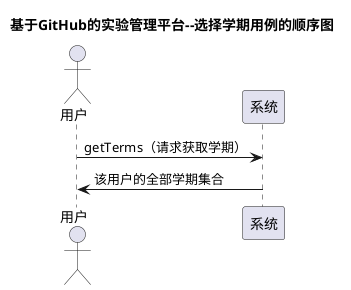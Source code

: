 @startuml
title 基于GitHub的实验管理平台--选择学期用例的顺序图
actor 用户
用户 -> 系统:getTerms（请求获取学期）
系统->用户:该用户的全部学期集合

@enduml